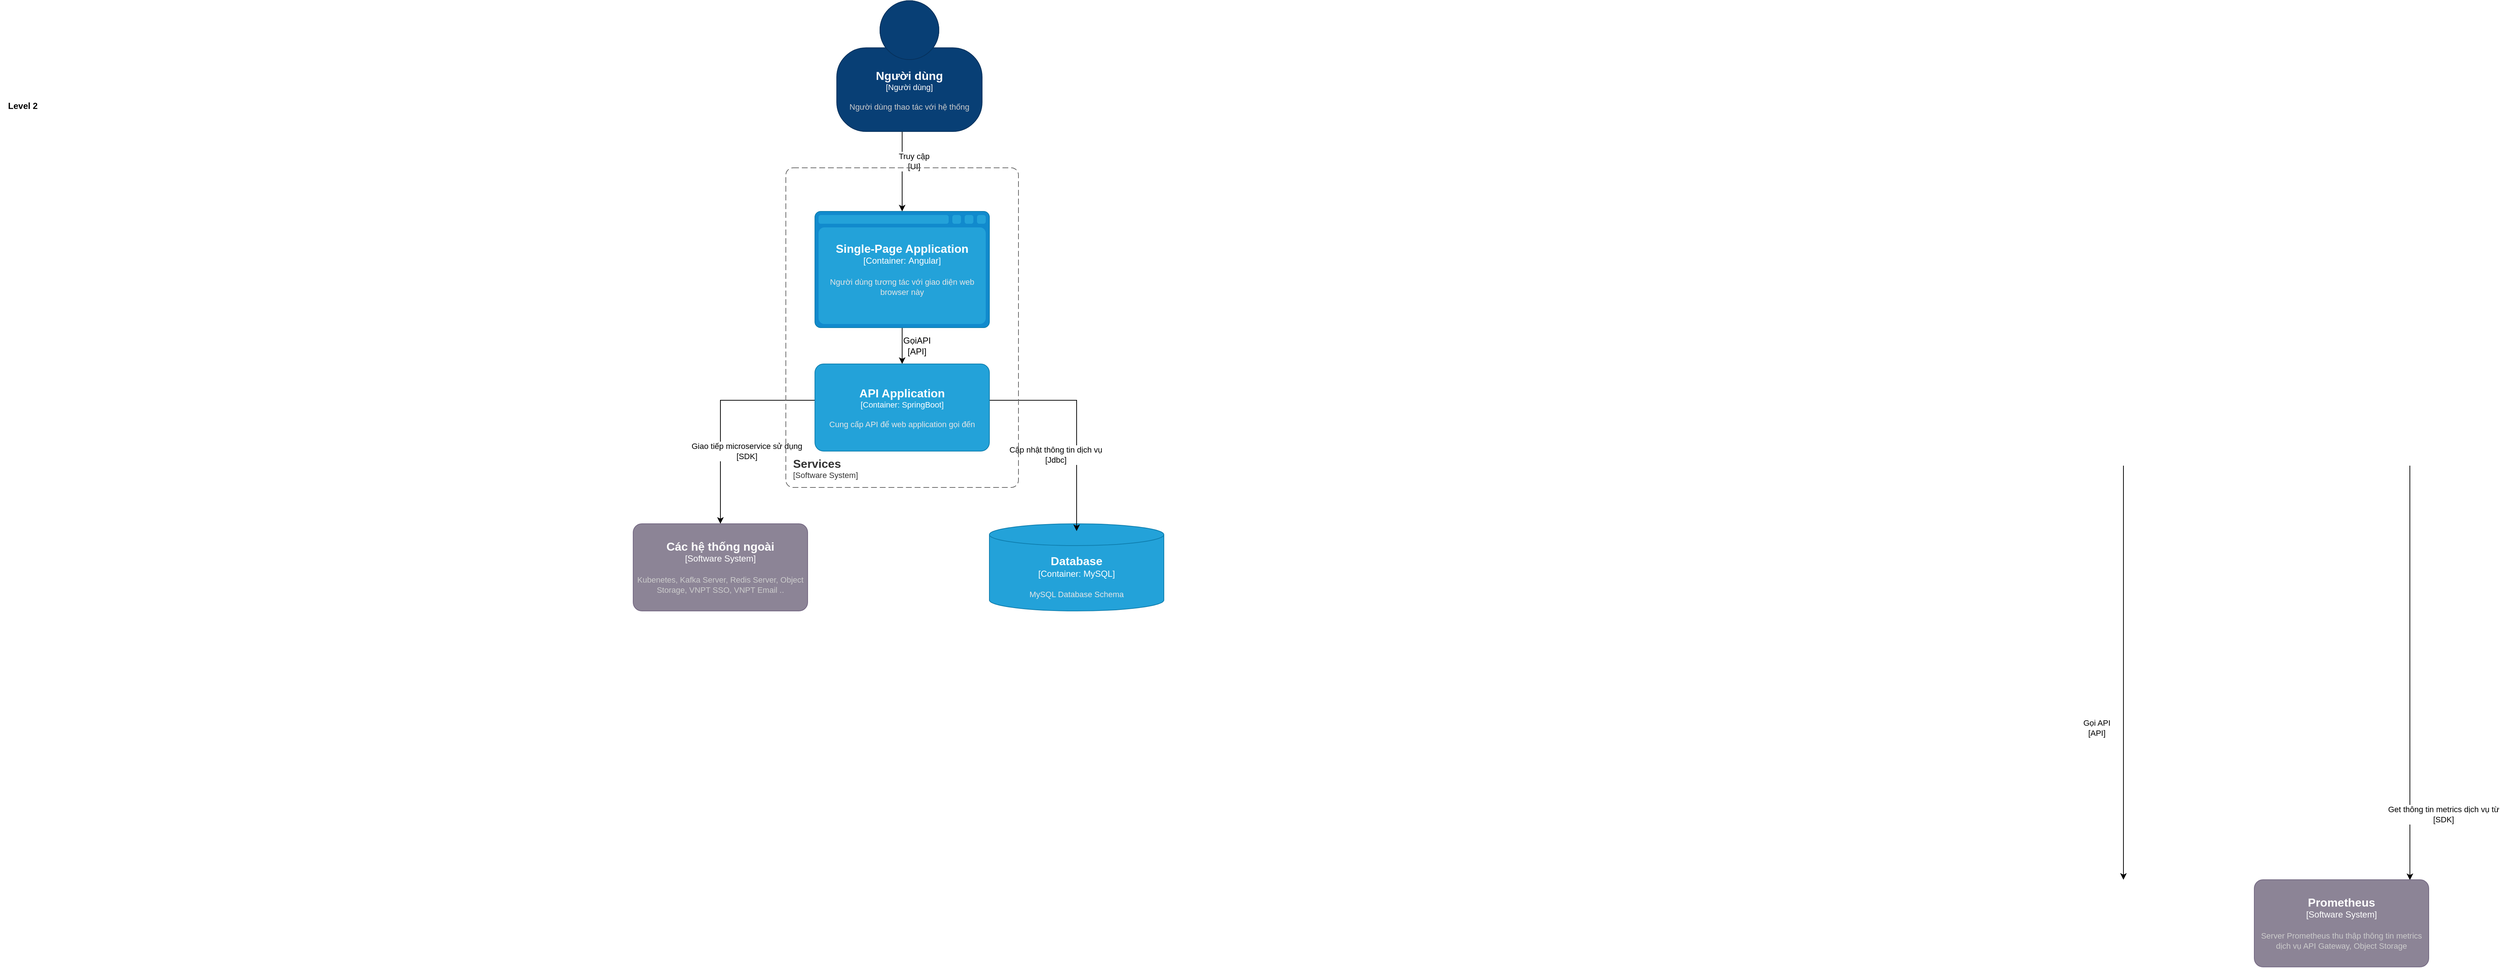 <mxfile version="20.8.18" type="github">
  <diagram name="Page-1" id="8rtM6m07vtsyfEBvqDKu">
    <mxGraphModel dx="2847" dy="637" grid="1" gridSize="10" guides="1" tooltips="1" connect="1" arrows="1" fold="1" page="1" pageScale="1" pageWidth="850" pageHeight="1100" math="0" shadow="0">
      <root>
        <mxCell id="0" />
        <mxCell id="1" parent="0" />
        <mxCell id="fI5Uz8TSLdIrgGUn4hyG-1" value="Level 2" style="text;html=1;align=center;verticalAlign=middle;resizable=0;points=[];autosize=1;strokeColor=none;fillColor=none;fontStyle=1" vertex="1" parent="1">
          <mxGeometry x="-1010.05" y="430" width="60" height="30" as="geometry" />
        </mxCell>
        <object placeholders="1" c4Type="Database" c4Container="Container" c4Technology="MySQL" c4Description="MySQL Database Schema" label="&lt;font style=&quot;font-size: 16px&quot;&gt;&lt;b&gt;%c4Type%&lt;/b&gt;&lt;/font&gt;&lt;div&gt;[%c4Container%:&amp;nbsp;%c4Technology%]&lt;/div&gt;&lt;br&gt;&lt;div&gt;&lt;font style=&quot;font-size: 11px&quot;&gt;&lt;font color=&quot;#E6E6E6&quot;&gt;%c4Description%&lt;/font&gt;&lt;/div&gt;" id="fI5Uz8TSLdIrgGUn4hyG-3">
          <mxCell style="shape=cylinder3;size=15;whiteSpace=wrap;html=1;boundedLbl=1;rounded=0;labelBackgroundColor=none;fillColor=#23A2D9;fontSize=12;fontColor=#ffffff;align=center;strokeColor=#0E7DAD;metaEdit=1;points=[[0.5,0,0],[1,0.25,0],[1,0.5,0],[1,0.75,0],[0.5,1,0],[0,0.75,0],[0,0.5,0],[0,0.25,0]];resizable=0;" vertex="1" parent="1">
            <mxGeometry x="350" y="1020" width="240" height="120" as="geometry" />
          </mxCell>
        </object>
        <mxCell id="fI5Uz8TSLdIrgGUn4hyG-4" value="" style="edgeStyle=orthogonalEdgeStyle;rounded=0;orthogonalLoop=1;jettySize=auto;html=1;" edge="1" parent="1" source="fI5Uz8TSLdIrgGUn4hyG-5" target="fI5Uz8TSLdIrgGUn4hyG-19">
          <mxGeometry relative="1" as="geometry" />
        </mxCell>
        <object placeholders="1" c4Type="Single-Page Application" c4Container="Container" c4Technology="Angular" c4Description="Người dùng tương tác với giao diện web browser này" label="&lt;font style=&quot;font-size: 16px&quot;&gt;&lt;b&gt;%c4Type%&lt;/b&gt;&lt;/font&gt;&lt;div&gt;[%c4Container%:&amp;nbsp;%c4Technology%]&lt;/div&gt;&lt;br&gt;&lt;div&gt;&lt;font style=&quot;font-size: 11px&quot;&gt;&lt;font color=&quot;#E6E6E6&quot;&gt;%c4Description%&lt;/font&gt;&lt;/div&gt;" id="fI5Uz8TSLdIrgGUn4hyG-5">
          <mxCell style="shape=mxgraph.c4.webBrowserContainer2;whiteSpace=wrap;html=1;boundedLbl=1;rounded=0;labelBackgroundColor=none;strokeColor=#118ACD;fillColor=#23A2D9;strokeColor=#118ACD;strokeColor2=#0E7DAD;fontSize=12;fontColor=#ffffff;align=center;metaEdit=1;points=[[0.5,0,0],[1,0.25,0],[1,0.5,0],[1,0.75,0],[0.5,1,0],[0,0.75,0],[0,0.5,0],[0,0.25,0]];resizable=0;" vertex="1" parent="1">
            <mxGeometry x="110" y="590" width="240" height="160" as="geometry" />
          </mxCell>
        </object>
        <mxCell id="fI5Uz8TSLdIrgGUn4hyG-6" style="edgeStyle=orthogonalEdgeStyle;rounded=0;orthogonalLoop=1;jettySize=auto;html=1;" edge="1" parent="1" source="fI5Uz8TSLdIrgGUn4hyG-19">
          <mxGeometry relative="1" as="geometry">
            <Array as="points">
              <mxPoint x="470" y="850" />
            </Array>
            <mxPoint x="470" y="1030" as="targetPoint" />
          </mxGeometry>
        </mxCell>
        <mxCell id="fI5Uz8TSLdIrgGUn4hyG-7" value="Cập nhật thông tin dịch vụ&lt;br&gt;[Jdbc]" style="edgeLabel;html=1;align=center;verticalAlign=middle;resizable=0;points=[];" vertex="1" connectable="0" parent="fI5Uz8TSLdIrgGUn4hyG-6">
          <mxGeometry x="0.566" relative="1" as="geometry">
            <mxPoint x="-29" y="-40" as="offset" />
          </mxGeometry>
        </mxCell>
        <mxCell id="fI5Uz8TSLdIrgGUn4hyG-8" style="edgeStyle=orthogonalEdgeStyle;rounded=0;orthogonalLoop=1;jettySize=auto;html=1;" edge="1" parent="1" source="fI5Uz8TSLdIrgGUn4hyG-19" target="fI5Uz8TSLdIrgGUn4hyG-50">
          <mxGeometry relative="1" as="geometry">
            <Array as="points">
              <mxPoint x="50" y="850" />
              <mxPoint x="50" y="850" />
            </Array>
          </mxGeometry>
        </mxCell>
        <mxCell id="fI5Uz8TSLdIrgGUn4hyG-9" value="Giao tiếp microservice sử dụng&lt;br&gt;[SDK]" style="edgeLabel;html=1;align=center;verticalAlign=middle;resizable=0;points=[];" vertex="1" connectable="0" parent="fI5Uz8TSLdIrgGUn4hyG-8">
          <mxGeometry x="0.523" y="1" relative="1" as="geometry">
            <mxPoint x="35" y="-29" as="offset" />
          </mxGeometry>
        </mxCell>
        <object placeholders="1" c4Name="API Application" c4Type="Container" c4Technology="SpringBoot" c4Description="Cung cấp API để web application gọi đến " label="&lt;font style=&quot;font-size: 16px&quot;&gt;&lt;b&gt;%c4Name%&lt;/b&gt;&lt;/font&gt;&lt;div&gt;[%c4Type%: %c4Technology%]&lt;/div&gt;&lt;br&gt;&lt;div&gt;&lt;font style=&quot;font-size: 11px&quot;&gt;&lt;font color=&quot;#E6E6E6&quot;&gt;%c4Description%&lt;/font&gt;&lt;/div&gt;" id="fI5Uz8TSLdIrgGUn4hyG-19">
          <mxCell style="rounded=1;whiteSpace=wrap;html=1;fontSize=11;labelBackgroundColor=none;fillColor=#23A2D9;fontColor=#ffffff;align=center;arcSize=10;strokeColor=#0E7DAD;metaEdit=1;resizable=0;points=[[0.25,0,0],[0.5,0,0],[0.75,0,0],[1,0.25,0],[1,0.5,0],[1,0.75,0],[0.75,1,0],[0.5,1,0],[0.25,1,0],[0,0.75,0],[0,0.5,0],[0,0.25,0]];" vertex="1" parent="1">
            <mxGeometry x="110" y="800" width="240" height="120" as="geometry" />
          </mxCell>
        </object>
        <mxCell id="fI5Uz8TSLdIrgGUn4hyG-20" style="edgeStyle=orthogonalEdgeStyle;rounded=0;orthogonalLoop=1;jettySize=auto;html=1;" edge="1" parent="1" source="fI5Uz8TSLdIrgGUn4hyG-36">
          <mxGeometry relative="1" as="geometry">
            <Array as="points">
              <mxPoint x="229.95" y="480" />
            </Array>
            <mxPoint x="230" y="590" as="targetPoint" />
          </mxGeometry>
        </mxCell>
        <mxCell id="fI5Uz8TSLdIrgGUn4hyG-21" value="Truy cập&lt;br style=&quot;border-color: var(--border-color);&quot;&gt;[UI]" style="edgeLabel;html=1;align=center;verticalAlign=middle;resizable=0;points=[];" vertex="1" connectable="0" parent="fI5Uz8TSLdIrgGUn4hyG-20">
          <mxGeometry x="-0.287" y="-2" relative="1" as="geometry">
            <mxPoint x="18" y="2" as="offset" />
          </mxGeometry>
        </mxCell>
        <object placeholders="1" c4Name="Người dùng" c4Type="Người dùng" c4Description="Người dùng thao tác với hệ thống" label="&lt;font style=&quot;font-size: 16px&quot;&gt;&lt;b&gt;%c4Name%&lt;/b&gt;&lt;/font&gt;&lt;div&gt;[%c4Type%]&lt;/div&gt;&lt;br&gt;&lt;div&gt;&lt;font style=&quot;font-size: 11px&quot;&gt;&lt;font color=&quot;#cccccc&quot;&gt;%c4Description%&lt;/font&gt;&lt;/div&gt;" id="fI5Uz8TSLdIrgGUn4hyG-36">
          <mxCell style="html=1;fontSize=11;dashed=0;whiteSpace=wrap;fillColor=#083F75;strokeColor=#06315C;fontColor=#ffffff;shape=mxgraph.c4.person2;align=center;metaEdit=1;points=[[0.5,0,0],[1,0.5,0],[1,0.75,0],[0.75,1,0],[0.5,1,0],[0.25,1,0],[0,0.75,0],[0,0.5,0]];resizable=0;" vertex="1" parent="1">
            <mxGeometry x="140" y="300" width="200" height="180" as="geometry" />
          </mxCell>
        </object>
        <object placeholders="1" c4Name="Services" c4Type="SystemScopeBoundary" c4Application="Software System" label="&lt;font style=&quot;font-size: 16px&quot;&gt;&lt;b&gt;&lt;div style=&quot;text-align: left&quot;&gt;%c4Name%&lt;/div&gt;&lt;/b&gt;&lt;/font&gt;&lt;div style=&quot;text-align: left&quot;&gt;[%c4Application%]&lt;/div&gt;" id="fI5Uz8TSLdIrgGUn4hyG-37">
          <mxCell style="rounded=1;fontSize=11;whiteSpace=wrap;html=1;dashed=1;arcSize=20;fillColor=none;strokeColor=#666666;fontColor=#333333;labelBackgroundColor=none;align=left;verticalAlign=bottom;labelBorderColor=none;spacingTop=0;spacing=10;dashPattern=8 4;metaEdit=1;rotatable=0;perimeter=rectanglePerimeter;noLabel=0;labelPadding=0;allowArrows=0;connectable=0;expand=0;recursiveResize=0;editable=1;pointerEvents=0;absoluteArcSize=1;points=[[0.25,0,0],[0.5,0,0],[0.75,0,0],[1,0.25,0],[1,0.5,0],[1,0.75,0],[0.75,1,0],[0.5,1,0],[0.25,1,0],[0,0.75,0],[0,0.5,0],[0,0.25,0]];" vertex="1" parent="1">
            <mxGeometry x="70" y="530" width="320" height="440" as="geometry" />
          </mxCell>
        </object>
        <mxCell id="fI5Uz8TSLdIrgGUn4hyG-38" value="GọiAPI&lt;br&gt;[API]" style="text;html=1;align=center;verticalAlign=middle;resizable=0;points=[];autosize=1;strokeColor=none;fillColor=none;" vertex="1" parent="1">
          <mxGeometry x="220" y="755" width="60" height="40" as="geometry" />
        </mxCell>
        <object placeholders="1" c4Name="Các hệ thống ngoài" c4Type="Software System" c4Description="Kubenetes, Kafka Server, Redis Server, Object Storage, VNPT SSO, VNPT Email .." label="&lt;font style=&quot;font-size: 16px&quot;&gt;&lt;b&gt;%c4Name%&lt;/b&gt;&lt;/font&gt;&lt;div&gt;[%c4Type%]&lt;/div&gt;&lt;br&gt;&lt;div&gt;&lt;font style=&quot;font-size: 11px&quot;&gt;&lt;font color=&quot;#cccccc&quot;&gt;%c4Description%&lt;/font&gt;&lt;/div&gt;" id="fI5Uz8TSLdIrgGUn4hyG-50">
          <mxCell style="rounded=1;whiteSpace=wrap;html=1;labelBackgroundColor=none;fillColor=#8C8496;fontColor=#ffffff;align=center;arcSize=10;strokeColor=#736782;metaEdit=1;resizable=0;points=[[0.25,0,0],[0.5,0,0],[0.75,0,0],[1,0.25,0],[1,0.5,0],[1,0.75,0],[0.75,1,0],[0.5,1,0],[0.25,1,0],[0,0.75,0],[0,0.5,0],[0,0.25,0]];" vertex="1" parent="1">
            <mxGeometry x="-140" y="1020" width="240" height="120" as="geometry" />
          </mxCell>
        </object>
        <mxCell id="fI5Uz8TSLdIrgGUn4hyG-98" style="edgeStyle=orthogonalEdgeStyle;rounded=0;orthogonalLoop=1;jettySize=auto;html=1;" edge="1" parent="1">
          <mxGeometry relative="1" as="geometry">
            <mxPoint x="1910" y="940" as="sourcePoint" />
            <mxPoint x="1910" y="1510" as="targetPoint" />
          </mxGeometry>
        </mxCell>
        <mxCell id="fI5Uz8TSLdIrgGUn4hyG-99" value="Gọi API&lt;br&gt;[API]" style="edgeLabel;html=1;align=center;verticalAlign=middle;resizable=0;points=[];" vertex="1" connectable="0" parent="fI5Uz8TSLdIrgGUn4hyG-98">
          <mxGeometry x="0.266" y="3" relative="1" as="geometry">
            <mxPoint x="-40" as="offset" />
          </mxGeometry>
        </mxCell>
        <mxCell id="fI5Uz8TSLdIrgGUn4hyG-112" style="edgeStyle=orthogonalEdgeStyle;rounded=0;orthogonalLoop=1;jettySize=auto;html=1;entryX=0.892;entryY=0.004;entryDx=0;entryDy=0;entryPerimeter=0;" edge="1" parent="1" target="fI5Uz8TSLdIrgGUn4hyG-117">
          <mxGeometry relative="1" as="geometry">
            <Array as="points">
              <mxPoint x="2304" y="1150" />
              <mxPoint x="2304" y="1150" />
            </Array>
            <mxPoint x="2304.0" y="940" as="sourcePoint" />
          </mxGeometry>
        </mxCell>
        <mxCell id="fI5Uz8TSLdIrgGUn4hyG-113" value="Get thông tin metrics dịch vụ từ&lt;br&gt;[SDK]" style="edgeLabel;html=1;align=center;verticalAlign=middle;resizable=0;points=[];" vertex="1" connectable="0" parent="fI5Uz8TSLdIrgGUn4hyG-112">
          <mxGeometry x="0.18" y="1" relative="1" as="geometry">
            <mxPoint x="45" y="143" as="offset" />
          </mxGeometry>
        </mxCell>
        <object placeholders="1" c4Name="Prometheus" c4Type="Software System" c4Description="Server Prometheus thu thập thông tin metrics dịch vụ API Gateway, Object Storage" label="&lt;font style=&quot;font-size: 16px&quot;&gt;&lt;b&gt;%c4Name%&lt;/b&gt;&lt;/font&gt;&lt;div&gt;[%c4Type%]&lt;/div&gt;&lt;br&gt;&lt;div&gt;&lt;font style=&quot;font-size: 11px&quot;&gt;&lt;font color=&quot;#cccccc&quot;&gt;%c4Description%&lt;/font&gt;&lt;/div&gt;" id="fI5Uz8TSLdIrgGUn4hyG-117">
          <mxCell style="rounded=1;whiteSpace=wrap;html=1;labelBackgroundColor=none;fillColor=#8C8496;fontColor=#ffffff;align=center;arcSize=10;strokeColor=#736782;metaEdit=1;resizable=0;points=[[0.25,0,0],[0.5,0,0],[0.75,0,0],[1,0.25,0],[1,0.5,0],[1,0.75,0],[0.75,1,0],[0.5,1,0],[0.25,1,0],[0,0.75,0],[0,0.5,0],[0,0.25,0]];" vertex="1" parent="1">
            <mxGeometry x="2090" y="1510" width="240" height="120" as="geometry" />
          </mxCell>
        </object>
      </root>
    </mxGraphModel>
  </diagram>
</mxfile>
